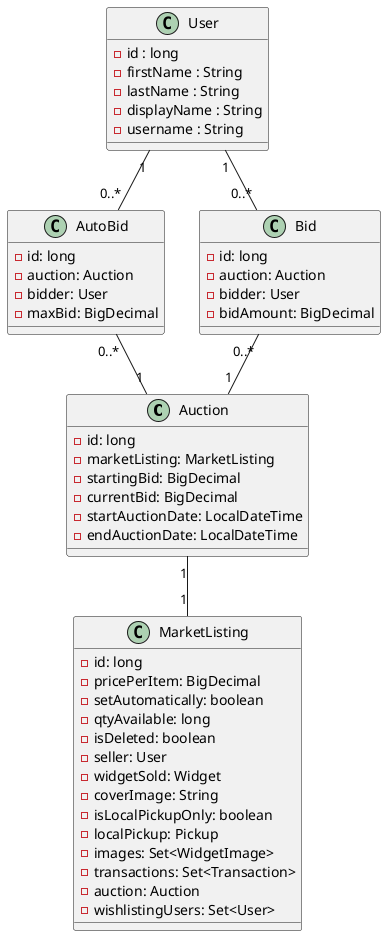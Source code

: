 @startuml
class Auction [[java:edu.sru.cpsc.webshopping.domain.market.Auction]] {
	-id: long
	-marketListing: MarketListing
	-startingBid: BigDecimal
	-currentBid: BigDecimal
	-startAuctionDate: LocalDateTime
	-endAuctionDate: LocalDateTime
}

class AutoBid [[java:edu.sru.cpsc.webshopping.domain.market.AutoBid]] {
	-id: long
	-auction: Auction
	-bidder: User
	-maxBid: BigDecimal
}

class Bid [[java:edu.sru.cpsc.webshopping.domain.market.Bid]] {
	-id: long
	-auction: Auction
	-bidder: User
	-bidAmount: BigDecimal
}

class User {
    - id : long
    - firstName : String
    - lastName : String
    - displayName : String
    - username : String
}

class MarketListing [[java:edu.sru.cpsc.webshopping.domain.market.MarketListing]] {
	-id: long
	-pricePerItem: BigDecimal
	-setAutomatically: boolean
	-qtyAvailable: long
	-isDeleted: boolean
	-seller: User
	-widgetSold: Widget
	-coverImage: String
	-isLocalPickupOnly: boolean
	-localPickup: Pickup
	-images: Set<WidgetImage>
	-transactions: Set<Transaction>
	-auction: Auction
	-wishlistingUsers: Set<User>
}

Auction "1" -- "1" MarketListing
AutoBid "0..*" -- "1" Auction
Bid "0..*" -- "1" Auction
User "1" -- "0..*" AutoBid
User "1" -- "0..*" Bid


@enduml